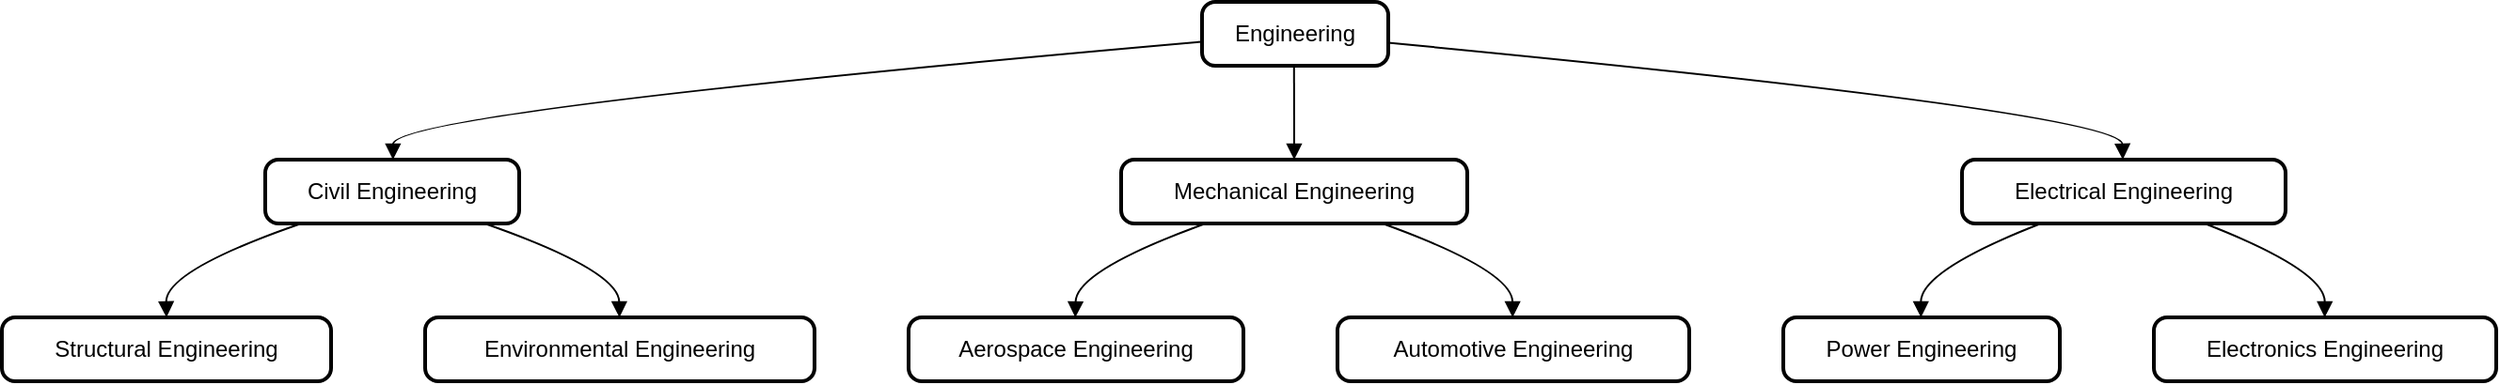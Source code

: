 <mxfile version="24.2.0" type="github">
  <diagram name="Página-1" id="rvrQHbGIjsf6pQ6dEpKh">
    <mxGraphModel>
      <root>
        <mxCell id="0" />
        <mxCell id="1" parent="0" />
        <mxCell id="2" value="Engineering" style="rounded=1;absoluteArcSize=1;arcSize=14;whiteSpace=wrap;strokeWidth=2;" vertex="1" parent="1">
          <mxGeometry x="638" width="99" height="34" as="geometry" />
        </mxCell>
        <mxCell id="3" value="Civil Engineering" style="rounded=1;absoluteArcSize=1;arcSize=14;whiteSpace=wrap;strokeWidth=2;" vertex="1" parent="1">
          <mxGeometry x="140" y="84" width="135" height="34" as="geometry" />
        </mxCell>
        <mxCell id="4" value="Mechanical Engineering" style="rounded=1;absoluteArcSize=1;arcSize=14;whiteSpace=wrap;strokeWidth=2;" vertex="1" parent="1">
          <mxGeometry x="595" y="84" width="184" height="34" as="geometry" />
        </mxCell>
        <mxCell id="5" value="Electrical Engineering" style="rounded=1;absoluteArcSize=1;arcSize=14;whiteSpace=wrap;strokeWidth=2;" vertex="1" parent="1">
          <mxGeometry x="1042" y="84" width="172" height="34" as="geometry" />
        </mxCell>
        <mxCell id="6" value="Structural Engineering" style="rounded=1;absoluteArcSize=1;arcSize=14;whiteSpace=wrap;strokeWidth=2;" vertex="1" parent="1">
          <mxGeometry y="168" width="175" height="34" as="geometry" />
        </mxCell>
        <mxCell id="7" value="Environmental Engineering" style="rounded=1;absoluteArcSize=1;arcSize=14;whiteSpace=wrap;strokeWidth=2;" vertex="1" parent="1">
          <mxGeometry x="225" y="168" width="207" height="34" as="geometry" />
        </mxCell>
        <mxCell id="8" value="Aerospace Engineering" style="rounded=1;absoluteArcSize=1;arcSize=14;whiteSpace=wrap;strokeWidth=2;" vertex="1" parent="1">
          <mxGeometry x="482" y="168" width="178" height="34" as="geometry" />
        </mxCell>
        <mxCell id="9" value="Automotive Engineering" style="rounded=1;absoluteArcSize=1;arcSize=14;whiteSpace=wrap;strokeWidth=2;" vertex="1" parent="1">
          <mxGeometry x="710" y="168" width="187" height="34" as="geometry" />
        </mxCell>
        <mxCell id="10" value="Power Engineering" style="rounded=1;absoluteArcSize=1;arcSize=14;whiteSpace=wrap;strokeWidth=2;" vertex="1" parent="1">
          <mxGeometry x="947" y="168" width="147" height="34" as="geometry" />
        </mxCell>
        <mxCell id="11" value="Electronics Engineering" style="rounded=1;absoluteArcSize=1;arcSize=14;whiteSpace=wrap;strokeWidth=2;" vertex="1" parent="1">
          <mxGeometry x="1144" y="168" width="182" height="34" as="geometry" />
        </mxCell>
        <mxCell id="12" value="" style="curved=1;startArrow=none;endArrow=block;exitX=-0.004;exitY=0.627;entryX=0.503;entryY=0;" edge="1" parent="1" source="2" target="3">
          <mxGeometry relative="1" as="geometry">
            <Array as="points">
              <mxPoint x="208" y="59" />
            </Array>
          </mxGeometry>
        </mxCell>
        <mxCell id="13" value="" style="curved=1;startArrow=none;endArrow=block;exitX=0.494;exitY=1;entryX=0.5;entryY=0;" edge="1" parent="1" source="2" target="4">
          <mxGeometry relative="1" as="geometry">
            <Array as="points" />
          </mxGeometry>
        </mxCell>
        <mxCell id="14" value="" style="curved=1;startArrow=none;endArrow=block;exitX=0.993;exitY=0.638;entryX=0.497;entryY=0;" edge="1" parent="1" source="2" target="5">
          <mxGeometry relative="1" as="geometry">
            <Array as="points">
              <mxPoint x="1127" y="59" />
            </Array>
          </mxGeometry>
        </mxCell>
        <mxCell id="15" value="" style="curved=1;startArrow=none;endArrow=block;exitX=0.142;exitY=1;entryX=0.5;entryY=0;" edge="1" parent="1" source="3" target="6">
          <mxGeometry relative="1" as="geometry">
            <Array as="points">
              <mxPoint x="87" y="143" />
            </Array>
          </mxGeometry>
        </mxCell>
        <mxCell id="16" value="" style="curved=1;startArrow=none;endArrow=block;exitX=0.864;exitY=1;entryX=0.499;entryY=0;" edge="1" parent="1" source="3" target="7">
          <mxGeometry relative="1" as="geometry">
            <Array as="points">
              <mxPoint x="328" y="143" />
            </Array>
          </mxGeometry>
        </mxCell>
        <mxCell id="17" value="" style="curved=1;startArrow=none;endArrow=block;exitX=0.244;exitY=1;entryX=0.498;entryY=0;" edge="1" parent="1" source="4" target="8">
          <mxGeometry relative="1" as="geometry">
            <Array as="points">
              <mxPoint x="571" y="143" />
            </Array>
          </mxGeometry>
        </mxCell>
        <mxCell id="18" value="" style="curved=1;startArrow=none;endArrow=block;exitX=0.755;exitY=1;entryX=0.498;entryY=0;" edge="1" parent="1" source="4" target="9">
          <mxGeometry relative="1" as="geometry">
            <Array as="points">
              <mxPoint x="803" y="143" />
            </Array>
          </mxGeometry>
        </mxCell>
        <mxCell id="19" value="" style="curved=1;startArrow=none;endArrow=block;exitX=0.244;exitY=1;entryX=0.498;entryY=0;" edge="1" parent="1" source="5" target="10">
          <mxGeometry relative="1" as="geometry">
            <Array as="points">
              <mxPoint x="1020" y="143" />
            </Array>
          </mxGeometry>
        </mxCell>
        <mxCell id="20" value="" style="curved=1;startArrow=none;endArrow=block;exitX=0.75;exitY=1;entryX=0.499;entryY=0;" edge="1" parent="1" source="5" target="11">
          <mxGeometry relative="1" as="geometry">
            <Array as="points">
              <mxPoint x="1235" y="143" />
            </Array>
          </mxGeometry>
        </mxCell>
      </root>
    </mxGraphModel>
  </diagram>
</mxfile>
